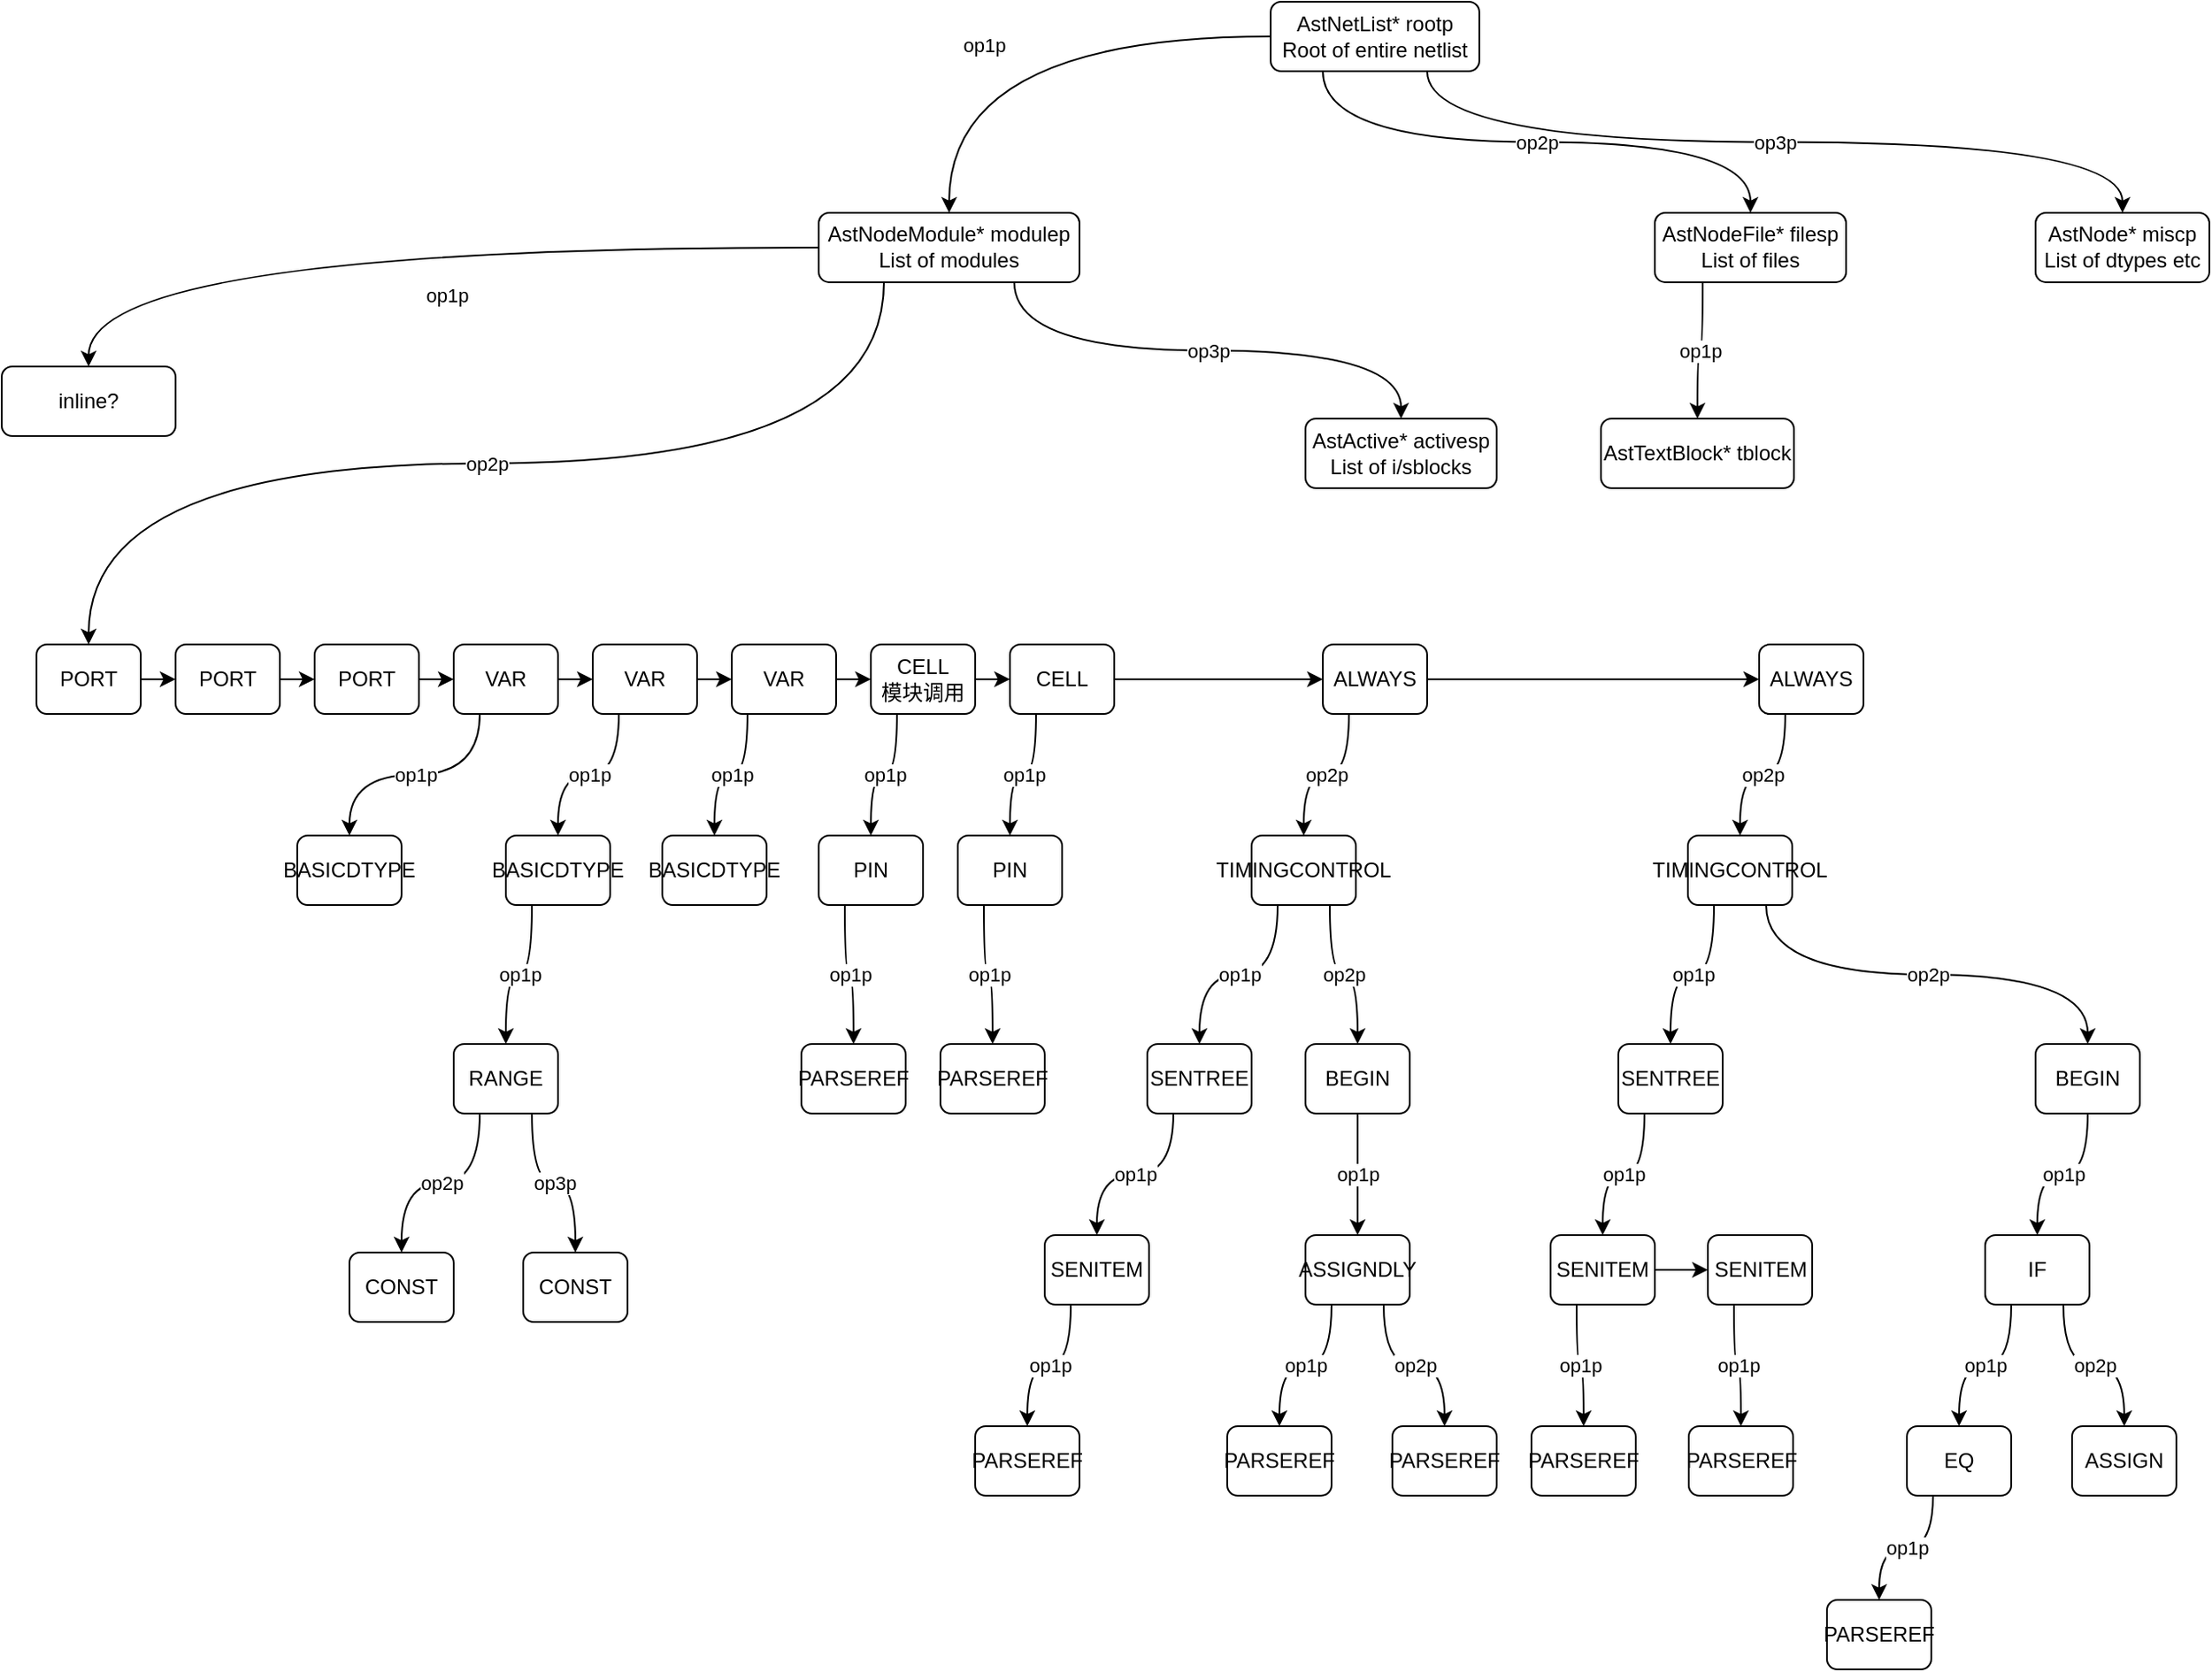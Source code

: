<mxfile version="14.7.6" type="github">
  <diagram id="UujlnHGYHNVCAIM1GUkF" name="第 1 页">
    <mxGraphModel dx="1185" dy="635" grid="1" gridSize="10" guides="1" tooltips="1" connect="1" arrows="1" fold="1" page="1" pageScale="1" pageWidth="1169" pageHeight="827" math="0" shadow="0">
      <root>
        <mxCell id="0" />
        <mxCell id="1" parent="0" />
        <mxCell id="r0mZw5IqI9Jmc-1Zj064-1" value="op1p" style="edgeStyle=orthogonalEdgeStyle;curved=1;rounded=0;orthogonalLoop=1;jettySize=auto;html=1;fontColor=#000000;" edge="1" parent="1" source="r0mZw5IqI9Jmc-1Zj064-2" target="r0mZw5IqI9Jmc-1Zj064-3">
          <mxGeometry x="0.324" y="20" relative="1" as="geometry">
            <mxPoint as="offset" />
          </mxGeometry>
        </mxCell>
        <mxCell id="r0mZw5IqI9Jmc-1Zj064-2" value="AstNetList* rootp&lt;br&gt;Root of entire netlist" style="rounded=1;whiteSpace=wrap;html=1;" vertex="1" parent="1">
          <mxGeometry x="1550" y="440" width="120" height="40" as="geometry" />
        </mxCell>
        <mxCell id="r0mZw5IqI9Jmc-1Zj064-3" value="AstNodeModule* modulep&lt;br&gt;List of modules" style="rounded=1;whiteSpace=wrap;html=1;" vertex="1" parent="1">
          <mxGeometry x="1290" y="561.46" width="150" height="40" as="geometry" />
        </mxCell>
        <mxCell id="r0mZw5IqI9Jmc-1Zj064-4" value="op2p" style="edgeStyle=orthogonalEdgeStyle;curved=1;rounded=0;orthogonalLoop=1;jettySize=auto;html=1;fontColor=#000000;exitX=0.25;exitY=1;exitDx=0;exitDy=0;" edge="1" parent="1" source="r0mZw5IqI9Jmc-1Zj064-2" target="r0mZw5IqI9Jmc-1Zj064-5">
          <mxGeometry relative="1" as="geometry">
            <mxPoint x="1509" y="470" as="sourcePoint" />
            <mxPoint x="1509" y="560" as="targetPoint" />
          </mxGeometry>
        </mxCell>
        <mxCell id="r0mZw5IqI9Jmc-1Zj064-5" value="AstNodeFile* filesp&lt;br&gt;List of files" style="rounded=1;whiteSpace=wrap;html=1;" vertex="1" parent="1">
          <mxGeometry x="1771" y="561.46" width="110" height="40" as="geometry" />
        </mxCell>
        <mxCell id="r0mZw5IqI9Jmc-1Zj064-6" value="AstNode* miscp&lt;br&gt;List of dtypes etc" style="rounded=1;whiteSpace=wrap;html=1;" vertex="1" parent="1">
          <mxGeometry x="1990" y="561.46" width="100" height="40" as="geometry" />
        </mxCell>
        <mxCell id="r0mZw5IqI9Jmc-1Zj064-7" value="op3p" style="edgeStyle=orthogonalEdgeStyle;curved=1;rounded=0;orthogonalLoop=1;jettySize=auto;html=1;fontColor=#000000;exitX=0.75;exitY=1;exitDx=0;exitDy=0;entryX=0.5;entryY=0;entryDx=0;entryDy=0;" edge="1" parent="1" source="r0mZw5IqI9Jmc-1Zj064-2" target="r0mZw5IqI9Jmc-1Zj064-6">
          <mxGeometry relative="1" as="geometry">
            <mxPoint x="1534" y="490" as="sourcePoint" />
            <mxPoint x="1519" y="570" as="targetPoint" />
          </mxGeometry>
        </mxCell>
        <mxCell id="r0mZw5IqI9Jmc-1Zj064-8" style="edgeStyle=orthogonalEdgeStyle;rounded=0;orthogonalLoop=1;jettySize=auto;html=1;exitX=1;exitY=0.5;exitDx=0;exitDy=0;entryX=0;entryY=0.5;entryDx=0;entryDy=0;" edge="1" parent="1" source="r0mZw5IqI9Jmc-1Zj064-9" target="r0mZw5IqI9Jmc-1Zj064-18">
          <mxGeometry relative="1" as="geometry" />
        </mxCell>
        <mxCell id="r0mZw5IqI9Jmc-1Zj064-9" value="PORT" style="rounded=1;whiteSpace=wrap;html=1;" vertex="1" parent="1">
          <mxGeometry x="840" y="810" width="60" height="40" as="geometry" />
        </mxCell>
        <mxCell id="r0mZw5IqI9Jmc-1Zj064-10" value="op2p" style="edgeStyle=orthogonalEdgeStyle;curved=1;rounded=0;orthogonalLoop=1;jettySize=auto;html=1;fontColor=#000000;exitX=0.25;exitY=1;exitDx=0;exitDy=0;entryX=0.5;entryY=0;entryDx=0;entryDy=0;" edge="1" parent="1" source="r0mZw5IqI9Jmc-1Zj064-3" target="r0mZw5IqI9Jmc-1Zj064-9">
          <mxGeometry relative="1" as="geometry">
            <mxPoint x="1480" y="470" as="sourcePoint" />
            <mxPoint x="1370.034" y="571.46" as="targetPoint" />
          </mxGeometry>
        </mxCell>
        <mxCell id="r0mZw5IqI9Jmc-1Zj064-11" value="AstActive* activesp&lt;br&gt;List of i/sblocks" style="rounded=1;whiteSpace=wrap;html=1;" vertex="1" parent="1">
          <mxGeometry x="1570" y="680" width="110" height="40" as="geometry" />
        </mxCell>
        <mxCell id="r0mZw5IqI9Jmc-1Zj064-12" value="op3p" style="edgeStyle=orthogonalEdgeStyle;curved=1;rounded=0;orthogonalLoop=1;jettySize=auto;html=1;fontColor=#000000;exitX=0.75;exitY=1;exitDx=0;exitDy=0;entryX=0.5;entryY=0;entryDx=0;entryDy=0;" edge="1" parent="1" source="r0mZw5IqI9Jmc-1Zj064-3" target="r0mZw5IqI9Jmc-1Zj064-11">
          <mxGeometry relative="1" as="geometry">
            <mxPoint x="1345" y="611.46" as="sourcePoint" />
            <mxPoint x="1310" y="690" as="targetPoint" />
          </mxGeometry>
        </mxCell>
        <mxCell id="r0mZw5IqI9Jmc-1Zj064-13" value="inline?" style="rounded=1;whiteSpace=wrap;html=1;" vertex="1" parent="1">
          <mxGeometry x="820" y="650" width="100" height="40" as="geometry" />
        </mxCell>
        <mxCell id="r0mZw5IqI9Jmc-1Zj064-14" value="op1p" style="edgeStyle=orthogonalEdgeStyle;curved=1;rounded=0;orthogonalLoop=1;jettySize=auto;html=1;fontColor=#000000;exitX=0;exitY=0.5;exitDx=0;exitDy=0;entryX=0.5;entryY=0;entryDx=0;entryDy=0;" edge="1" parent="1" source="r0mZw5IqI9Jmc-1Zj064-3" target="r0mZw5IqI9Jmc-1Zj064-13">
          <mxGeometry x="-0.124" y="28" relative="1" as="geometry">
            <mxPoint x="1337.5" y="611.46" as="sourcePoint" />
            <mxPoint x="1310" y="690" as="targetPoint" />
            <mxPoint as="offset" />
          </mxGeometry>
        </mxCell>
        <mxCell id="r0mZw5IqI9Jmc-1Zj064-15" value="AstTextBlock* tblock" style="rounded=1;whiteSpace=wrap;html=1;" vertex="1" parent="1">
          <mxGeometry x="1740" y="680" width="111" height="40" as="geometry" />
        </mxCell>
        <mxCell id="r0mZw5IqI9Jmc-1Zj064-16" value="op1p" style="edgeStyle=orthogonalEdgeStyle;curved=1;rounded=0;orthogonalLoop=1;jettySize=auto;html=1;fontColor=#000000;exitX=0.25;exitY=1;exitDx=0;exitDy=0;entryX=0.5;entryY=0;entryDx=0;entryDy=0;" edge="1" parent="1" source="r0mZw5IqI9Jmc-1Zj064-5" target="r0mZw5IqI9Jmc-1Zj064-15">
          <mxGeometry relative="1" as="geometry">
            <mxPoint x="1541" y="591.46" as="sourcePoint" />
            <mxPoint x="1431" y="690" as="targetPoint" />
          </mxGeometry>
        </mxCell>
        <mxCell id="r0mZw5IqI9Jmc-1Zj064-17" style="edgeStyle=orthogonalEdgeStyle;rounded=0;orthogonalLoop=1;jettySize=auto;html=1;exitX=1;exitY=0.5;exitDx=0;exitDy=0;entryX=0;entryY=0.5;entryDx=0;entryDy=0;" edge="1" parent="1" source="r0mZw5IqI9Jmc-1Zj064-18" target="r0mZw5IqI9Jmc-1Zj064-20">
          <mxGeometry relative="1" as="geometry" />
        </mxCell>
        <mxCell id="r0mZw5IqI9Jmc-1Zj064-18" value="PORT" style="rounded=1;whiteSpace=wrap;html=1;" vertex="1" parent="1">
          <mxGeometry x="920" y="810" width="60" height="40" as="geometry" />
        </mxCell>
        <mxCell id="r0mZw5IqI9Jmc-1Zj064-19" style="edgeStyle=orthogonalEdgeStyle;rounded=0;orthogonalLoop=1;jettySize=auto;html=1;exitX=1;exitY=0.5;exitDx=0;exitDy=0;entryX=0;entryY=0.5;entryDx=0;entryDy=0;curved=1;" edge="1" parent="1" source="r0mZw5IqI9Jmc-1Zj064-20" target="r0mZw5IqI9Jmc-1Zj064-23">
          <mxGeometry relative="1" as="geometry" />
        </mxCell>
        <mxCell id="r0mZw5IqI9Jmc-1Zj064-20" value="PORT" style="rounded=1;whiteSpace=wrap;html=1;" vertex="1" parent="1">
          <mxGeometry x="1000" y="810" width="60" height="40" as="geometry" />
        </mxCell>
        <mxCell id="r0mZw5IqI9Jmc-1Zj064-21" style="edgeStyle=orthogonalEdgeStyle;rounded=0;orthogonalLoop=1;jettySize=auto;html=1;exitX=1;exitY=0.5;exitDx=0;exitDy=0;entryX=0;entryY=0.5;entryDx=0;entryDy=0;" edge="1" parent="1" source="r0mZw5IqI9Jmc-1Zj064-23" target="r0mZw5IqI9Jmc-1Zj064-25">
          <mxGeometry relative="1" as="geometry" />
        </mxCell>
        <mxCell id="r0mZw5IqI9Jmc-1Zj064-22" value="op1p" style="edgeStyle=orthogonalEdgeStyle;rounded=0;orthogonalLoop=1;jettySize=auto;html=1;exitX=0.25;exitY=1;exitDx=0;exitDy=0;curved=1;" edge="1" parent="1" source="r0mZw5IqI9Jmc-1Zj064-23" target="r0mZw5IqI9Jmc-1Zj064-28">
          <mxGeometry relative="1" as="geometry" />
        </mxCell>
        <mxCell id="r0mZw5IqI9Jmc-1Zj064-23" value="VAR" style="rounded=1;whiteSpace=wrap;html=1;" vertex="1" parent="1">
          <mxGeometry x="1080" y="810" width="60" height="40" as="geometry" />
        </mxCell>
        <mxCell id="r0mZw5IqI9Jmc-1Zj064-24" style="edgeStyle=orthogonalEdgeStyle;rounded=0;orthogonalLoop=1;jettySize=auto;html=1;exitX=1;exitY=0.5;exitDx=0;exitDy=0;entryX=0;entryY=0.5;entryDx=0;entryDy=0;" edge="1" parent="1" source="r0mZw5IqI9Jmc-1Zj064-25" target="r0mZw5IqI9Jmc-1Zj064-27">
          <mxGeometry relative="1" as="geometry" />
        </mxCell>
        <mxCell id="r0mZw5IqI9Jmc-1Zj064-25" value="VAR" style="rounded=1;whiteSpace=wrap;html=1;" vertex="1" parent="1">
          <mxGeometry x="1160" y="810" width="60" height="40" as="geometry" />
        </mxCell>
        <mxCell id="r0mZw5IqI9Jmc-1Zj064-26" style="edgeStyle=orthogonalEdgeStyle;curved=1;rounded=0;orthogonalLoop=1;jettySize=auto;html=1;exitX=1;exitY=0.5;exitDx=0;exitDy=0;entryX=0;entryY=0.5;entryDx=0;entryDy=0;fontSize=12;" edge="1" parent="1" source="r0mZw5IqI9Jmc-1Zj064-27" target="r0mZw5IqI9Jmc-1Zj064-40">
          <mxGeometry relative="1" as="geometry" />
        </mxCell>
        <mxCell id="r0mZw5IqI9Jmc-1Zj064-27" value="VAR" style="rounded=1;whiteSpace=wrap;html=1;" vertex="1" parent="1">
          <mxGeometry x="1240" y="810" width="60" height="40" as="geometry" />
        </mxCell>
        <mxCell id="r0mZw5IqI9Jmc-1Zj064-28" value="&lt;font style=&quot;font-size: 12px;&quot;&gt;BASICDTYPE&lt;/font&gt;" style="rounded=1;whiteSpace=wrap;html=1;fontSize=12;" vertex="1" parent="1">
          <mxGeometry x="990" y="920" width="60" height="40" as="geometry" />
        </mxCell>
        <mxCell id="r0mZw5IqI9Jmc-1Zj064-29" value="BASICDTYPE" style="rounded=1;whiteSpace=wrap;html=1;" vertex="1" parent="1">
          <mxGeometry x="1110" y="920" width="60" height="40" as="geometry" />
        </mxCell>
        <mxCell id="r0mZw5IqI9Jmc-1Zj064-30" value="BASICDTYPE" style="rounded=1;whiteSpace=wrap;html=1;" vertex="1" parent="1">
          <mxGeometry x="1200" y="920" width="60" height="40" as="geometry" />
        </mxCell>
        <mxCell id="r0mZw5IqI9Jmc-1Zj064-31" value="op1p" style="edgeStyle=orthogonalEdgeStyle;rounded=0;orthogonalLoop=1;jettySize=auto;html=1;exitX=0.25;exitY=1;exitDx=0;exitDy=0;curved=1;entryX=0.5;entryY=0;entryDx=0;entryDy=0;" edge="1" parent="1" source="r0mZw5IqI9Jmc-1Zj064-25" target="r0mZw5IqI9Jmc-1Zj064-29">
          <mxGeometry relative="1" as="geometry">
            <mxPoint x="1105" y="860" as="sourcePoint" />
            <mxPoint x="1030" y="930" as="targetPoint" />
          </mxGeometry>
        </mxCell>
        <mxCell id="r0mZw5IqI9Jmc-1Zj064-32" value="op1p" style="edgeStyle=orthogonalEdgeStyle;rounded=0;orthogonalLoop=1;jettySize=auto;html=1;exitX=0.15;exitY=1;exitDx=0;exitDy=0;curved=1;entryX=0.5;entryY=0;entryDx=0;entryDy=0;exitPerimeter=0;" edge="1" parent="1" source="r0mZw5IqI9Jmc-1Zj064-27" target="r0mZw5IqI9Jmc-1Zj064-30">
          <mxGeometry relative="1" as="geometry">
            <mxPoint x="1185" y="860" as="sourcePoint" />
            <mxPoint x="1135" y="930" as="targetPoint" />
          </mxGeometry>
        </mxCell>
        <mxCell id="r0mZw5IqI9Jmc-1Zj064-33" value="&lt;font style=&quot;font-size: 12px&quot;&gt;RANGE&lt;/font&gt;" style="rounded=1;whiteSpace=wrap;html=1;fontSize=12;" vertex="1" parent="1">
          <mxGeometry x="1080" y="1040" width="60" height="40" as="geometry" />
        </mxCell>
        <mxCell id="r0mZw5IqI9Jmc-1Zj064-34" value="op1p" style="edgeStyle=orthogonalEdgeStyle;rounded=0;orthogonalLoop=1;jettySize=auto;html=1;exitX=0.25;exitY=1;exitDx=0;exitDy=0;curved=1;entryX=0.5;entryY=0;entryDx=0;entryDy=0;" edge="1" parent="1" source="r0mZw5IqI9Jmc-1Zj064-29" target="r0mZw5IqI9Jmc-1Zj064-33">
          <mxGeometry relative="1" as="geometry">
            <mxPoint x="1185" y="860" as="sourcePoint" />
            <mxPoint x="1135" y="930" as="targetPoint" />
          </mxGeometry>
        </mxCell>
        <mxCell id="r0mZw5IqI9Jmc-1Zj064-35" value="&lt;font style=&quot;font-size: 12px&quot;&gt;CONST&lt;/font&gt;" style="rounded=1;whiteSpace=wrap;html=1;fontSize=12;" vertex="1" parent="1">
          <mxGeometry x="1020" y="1160" width="60" height="40" as="geometry" />
        </mxCell>
        <mxCell id="r0mZw5IqI9Jmc-1Zj064-36" value="op2p" style="edgeStyle=orthogonalEdgeStyle;rounded=0;orthogonalLoop=1;jettySize=auto;html=1;curved=1;exitX=0.25;exitY=1;exitDx=0;exitDy=0;entryX=0.5;entryY=0;entryDx=0;entryDy=0;" edge="1" parent="1" source="r0mZw5IqI9Jmc-1Zj064-33" target="r0mZw5IqI9Jmc-1Zj064-35">
          <mxGeometry relative="1" as="geometry">
            <mxPoint x="1020" y="1140" as="sourcePoint" />
            <mxPoint x="1190" y="1220" as="targetPoint" />
          </mxGeometry>
        </mxCell>
        <mxCell id="r0mZw5IqI9Jmc-1Zj064-37" value="&lt;font style=&quot;font-size: 12px&quot;&gt;CONST&lt;/font&gt;" style="rounded=1;whiteSpace=wrap;html=1;fontSize=12;" vertex="1" parent="1">
          <mxGeometry x="1120" y="1160" width="60" height="40" as="geometry" />
        </mxCell>
        <mxCell id="r0mZw5IqI9Jmc-1Zj064-38" value="op3p" style="edgeStyle=orthogonalEdgeStyle;rounded=0;orthogonalLoop=1;jettySize=auto;html=1;curved=1;exitX=0.75;exitY=1;exitDx=0;exitDy=0;entryX=0.5;entryY=0;entryDx=0;entryDy=0;" edge="1" parent="1" source="r0mZw5IqI9Jmc-1Zj064-33" target="r0mZw5IqI9Jmc-1Zj064-37">
          <mxGeometry relative="1" as="geometry">
            <mxPoint x="1105" y="1090" as="sourcePoint" />
            <mxPoint x="1045" y="1170" as="targetPoint" />
          </mxGeometry>
        </mxCell>
        <mxCell id="r0mZw5IqI9Jmc-1Zj064-39" style="edgeStyle=orthogonalEdgeStyle;curved=1;rounded=0;orthogonalLoop=1;jettySize=auto;html=1;exitX=1;exitY=0.5;exitDx=0;exitDy=0;entryX=0;entryY=0.5;entryDx=0;entryDy=0;fontSize=12;" edge="1" parent="1" source="r0mZw5IqI9Jmc-1Zj064-40" target="r0mZw5IqI9Jmc-1Zj064-46">
          <mxGeometry relative="1" as="geometry" />
        </mxCell>
        <mxCell id="r0mZw5IqI9Jmc-1Zj064-40" value="CELL&lt;br&gt;模块调用" style="rounded=1;whiteSpace=wrap;html=1;" vertex="1" parent="1">
          <mxGeometry x="1320" y="810" width="60" height="40" as="geometry" />
        </mxCell>
        <mxCell id="r0mZw5IqI9Jmc-1Zj064-41" value="PIN" style="rounded=1;whiteSpace=wrap;html=1;" vertex="1" parent="1">
          <mxGeometry x="1290" y="920" width="60" height="40" as="geometry" />
        </mxCell>
        <mxCell id="r0mZw5IqI9Jmc-1Zj064-42" value="op1p" style="edgeStyle=orthogonalEdgeStyle;rounded=0;orthogonalLoop=1;jettySize=auto;html=1;exitX=0.25;exitY=1;exitDx=0;exitDy=0;curved=1;entryX=0.5;entryY=0;entryDx=0;entryDy=0;" edge="1" parent="1" source="r0mZw5IqI9Jmc-1Zj064-40" target="r0mZw5IqI9Jmc-1Zj064-41">
          <mxGeometry relative="1" as="geometry">
            <mxPoint x="1259" y="860" as="sourcePoint" />
            <mxPoint x="1240" y="930" as="targetPoint" />
          </mxGeometry>
        </mxCell>
        <mxCell id="r0mZw5IqI9Jmc-1Zj064-43" value="PARSEREF" style="rounded=1;whiteSpace=wrap;html=1;" vertex="1" parent="1">
          <mxGeometry x="1280" y="1040" width="60" height="40" as="geometry" />
        </mxCell>
        <mxCell id="r0mZw5IqI9Jmc-1Zj064-44" value="op1p" style="edgeStyle=orthogonalEdgeStyle;rounded=0;orthogonalLoop=1;jettySize=auto;html=1;exitX=0.25;exitY=1;exitDx=0;exitDy=0;curved=1;entryX=0.5;entryY=0;entryDx=0;entryDy=0;" edge="1" parent="1" source="r0mZw5IqI9Jmc-1Zj064-41" target="r0mZw5IqI9Jmc-1Zj064-43">
          <mxGeometry relative="1" as="geometry">
            <mxPoint x="1135" y="970" as="sourcePoint" />
            <mxPoint x="1120" y="1050" as="targetPoint" />
          </mxGeometry>
        </mxCell>
        <mxCell id="r0mZw5IqI9Jmc-1Zj064-45" style="edgeStyle=orthogonalEdgeStyle;curved=1;rounded=0;orthogonalLoop=1;jettySize=auto;html=1;exitX=1;exitY=0.5;exitDx=0;exitDy=0;entryX=0;entryY=0.5;entryDx=0;entryDy=0;fontSize=12;" edge="1" parent="1" source="r0mZw5IqI9Jmc-1Zj064-46" target="r0mZw5IqI9Jmc-1Zj064-51">
          <mxGeometry relative="1" as="geometry" />
        </mxCell>
        <mxCell id="r0mZw5IqI9Jmc-1Zj064-46" value="CELL" style="rounded=1;whiteSpace=wrap;html=1;" vertex="1" parent="1">
          <mxGeometry x="1400" y="810" width="60" height="40" as="geometry" />
        </mxCell>
        <mxCell id="r0mZw5IqI9Jmc-1Zj064-47" value="PIN" style="rounded=1;whiteSpace=wrap;html=1;" vertex="1" parent="1">
          <mxGeometry x="1370" y="920" width="60" height="40" as="geometry" />
        </mxCell>
        <mxCell id="r0mZw5IqI9Jmc-1Zj064-48" value="PARSEREF" style="rounded=1;whiteSpace=wrap;html=1;" vertex="1" parent="1">
          <mxGeometry x="1360" y="1040" width="60" height="40" as="geometry" />
        </mxCell>
        <mxCell id="r0mZw5IqI9Jmc-1Zj064-49" value="op1p" style="edgeStyle=orthogonalEdgeStyle;rounded=0;orthogonalLoop=1;jettySize=auto;html=1;exitX=0.25;exitY=1;exitDx=0;exitDy=0;curved=1;entryX=0.5;entryY=0;entryDx=0;entryDy=0;" edge="1" parent="1" source="r0mZw5IqI9Jmc-1Zj064-46" target="r0mZw5IqI9Jmc-1Zj064-47">
          <mxGeometry relative="1" as="geometry">
            <mxPoint x="1345" y="860" as="sourcePoint" />
            <mxPoint x="1330" y="930" as="targetPoint" />
          </mxGeometry>
        </mxCell>
        <mxCell id="r0mZw5IqI9Jmc-1Zj064-50" value="op1p" style="edgeStyle=orthogonalEdgeStyle;rounded=0;orthogonalLoop=1;jettySize=auto;html=1;exitX=0.25;exitY=1;exitDx=0;exitDy=0;curved=1;" edge="1" parent="1" source="r0mZw5IqI9Jmc-1Zj064-47" target="r0mZw5IqI9Jmc-1Zj064-48">
          <mxGeometry relative="1" as="geometry">
            <mxPoint x="1355" y="870" as="sourcePoint" />
            <mxPoint x="1340" y="940" as="targetPoint" />
          </mxGeometry>
        </mxCell>
        <mxCell id="r0mZw5IqI9Jmc-1Zj064-85" style="edgeStyle=orthogonalEdgeStyle;rounded=0;orthogonalLoop=1;jettySize=auto;html=1;entryX=0;entryY=0.5;entryDx=0;entryDy=0;" edge="1" parent="1" source="r0mZw5IqI9Jmc-1Zj064-51" target="r0mZw5IqI9Jmc-1Zj064-68">
          <mxGeometry relative="1" as="geometry" />
        </mxCell>
        <mxCell id="r0mZw5IqI9Jmc-1Zj064-51" value="ALWAYS" style="rounded=1;whiteSpace=wrap;html=1;" vertex="1" parent="1">
          <mxGeometry x="1580" y="810" width="60" height="40" as="geometry" />
        </mxCell>
        <mxCell id="r0mZw5IqI9Jmc-1Zj064-52" value="TIMINGCONTROL" style="rounded=1;whiteSpace=wrap;html=1;" vertex="1" parent="1">
          <mxGeometry x="1539" y="920" width="60" height="40" as="geometry" />
        </mxCell>
        <mxCell id="r0mZw5IqI9Jmc-1Zj064-53" value="op2p" style="edgeStyle=orthogonalEdgeStyle;rounded=0;orthogonalLoop=1;jettySize=auto;html=1;exitX=0.25;exitY=1;exitDx=0;exitDy=0;curved=1;entryX=0.5;entryY=0;entryDx=0;entryDy=0;" edge="1" parent="1" source="r0mZw5IqI9Jmc-1Zj064-51" target="r0mZw5IqI9Jmc-1Zj064-52">
          <mxGeometry relative="1" as="geometry">
            <mxPoint x="1425" y="860" as="sourcePoint" />
            <mxPoint x="1410" y="930" as="targetPoint" />
          </mxGeometry>
        </mxCell>
        <mxCell id="r0mZw5IqI9Jmc-1Zj064-54" value="SENTREE" style="rounded=1;whiteSpace=wrap;html=1;" vertex="1" parent="1">
          <mxGeometry x="1479" y="1040" width="60" height="40" as="geometry" />
        </mxCell>
        <mxCell id="r0mZw5IqI9Jmc-1Zj064-55" value="op1p" style="edgeStyle=orthogonalEdgeStyle;rounded=0;orthogonalLoop=1;jettySize=auto;html=1;exitX=0.25;exitY=1;exitDx=0;exitDy=0;curved=1;" edge="1" parent="1" source="r0mZw5IqI9Jmc-1Zj064-52" target="r0mZw5IqI9Jmc-1Zj064-54">
          <mxGeometry relative="1" as="geometry">
            <mxPoint x="1605" y="860" as="sourcePoint" />
            <mxPoint x="1579" y="930" as="targetPoint" />
          </mxGeometry>
        </mxCell>
        <mxCell id="r0mZw5IqI9Jmc-1Zj064-56" value="BEGIN" style="rounded=1;whiteSpace=wrap;html=1;" vertex="1" parent="1">
          <mxGeometry x="1570" y="1040" width="60" height="40" as="geometry" />
        </mxCell>
        <mxCell id="r0mZw5IqI9Jmc-1Zj064-57" value="op2p" style="edgeStyle=orthogonalEdgeStyle;rounded=0;orthogonalLoop=1;jettySize=auto;html=1;exitX=0.75;exitY=1;exitDx=0;exitDy=0;curved=1;entryX=0.5;entryY=0;entryDx=0;entryDy=0;" edge="1" parent="1" source="r0mZw5IqI9Jmc-1Zj064-52" target="r0mZw5IqI9Jmc-1Zj064-56">
          <mxGeometry relative="1" as="geometry">
            <mxPoint x="1564" y="970" as="sourcePoint" />
            <mxPoint x="1519" y="1050" as="targetPoint" />
          </mxGeometry>
        </mxCell>
        <mxCell id="r0mZw5IqI9Jmc-1Zj064-58" value="SENITEM" style="rounded=1;whiteSpace=wrap;html=1;" vertex="1" parent="1">
          <mxGeometry x="1420" y="1150" width="60" height="40" as="geometry" />
        </mxCell>
        <mxCell id="r0mZw5IqI9Jmc-1Zj064-59" value="PARSEREF" style="rounded=1;whiteSpace=wrap;html=1;" vertex="1" parent="1">
          <mxGeometry x="1380" y="1260" width="60" height="40" as="geometry" />
        </mxCell>
        <mxCell id="r0mZw5IqI9Jmc-1Zj064-60" value="op1p" style="edgeStyle=orthogonalEdgeStyle;rounded=0;orthogonalLoop=1;jettySize=auto;html=1;exitX=0.25;exitY=1;exitDx=0;exitDy=0;curved=1;entryX=0.5;entryY=0;entryDx=0;entryDy=0;" edge="1" parent="1" source="r0mZw5IqI9Jmc-1Zj064-54" target="r0mZw5IqI9Jmc-1Zj064-58">
          <mxGeometry relative="1" as="geometry">
            <mxPoint x="1564" y="970" as="sourcePoint" />
            <mxPoint x="1519" y="1050" as="targetPoint" />
          </mxGeometry>
        </mxCell>
        <mxCell id="r0mZw5IqI9Jmc-1Zj064-61" value="op1p" style="edgeStyle=orthogonalEdgeStyle;rounded=0;orthogonalLoop=1;jettySize=auto;html=1;exitX=0.25;exitY=1;exitDx=0;exitDy=0;curved=1;entryX=0.5;entryY=0;entryDx=0;entryDy=0;" edge="1" parent="1" source="r0mZw5IqI9Jmc-1Zj064-58" target="r0mZw5IqI9Jmc-1Zj064-59">
          <mxGeometry relative="1" as="geometry">
            <mxPoint x="1504" y="1090" as="sourcePoint" />
            <mxPoint x="1460" y="1160" as="targetPoint" />
          </mxGeometry>
        </mxCell>
        <mxCell id="r0mZw5IqI9Jmc-1Zj064-62" value="ASSIGNDLY" style="rounded=1;whiteSpace=wrap;html=1;" vertex="1" parent="1">
          <mxGeometry x="1570" y="1150" width="60" height="40" as="geometry" />
        </mxCell>
        <mxCell id="r0mZw5IqI9Jmc-1Zj064-63" value="op1p" style="edgeStyle=orthogonalEdgeStyle;rounded=0;orthogonalLoop=1;jettySize=auto;html=1;exitX=0.5;exitY=1;exitDx=0;exitDy=0;curved=1;" edge="1" parent="1" source="r0mZw5IqI9Jmc-1Zj064-56" target="r0mZw5IqI9Jmc-1Zj064-62">
          <mxGeometry relative="1" as="geometry">
            <mxPoint x="1504" y="1090" as="sourcePoint" />
            <mxPoint x="1460" y="1160" as="targetPoint" />
          </mxGeometry>
        </mxCell>
        <mxCell id="r0mZw5IqI9Jmc-1Zj064-64" value="PARSEREF" style="rounded=1;whiteSpace=wrap;html=1;" vertex="1" parent="1">
          <mxGeometry x="1525" y="1260" width="60" height="40" as="geometry" />
        </mxCell>
        <mxCell id="r0mZw5IqI9Jmc-1Zj064-65" value="PARSEREF" style="rounded=1;whiteSpace=wrap;html=1;" vertex="1" parent="1">
          <mxGeometry x="1620" y="1260" width="60" height="40" as="geometry" />
        </mxCell>
        <mxCell id="r0mZw5IqI9Jmc-1Zj064-66" value="op1p" style="edgeStyle=orthogonalEdgeStyle;rounded=0;orthogonalLoop=1;jettySize=auto;html=1;exitX=0.25;exitY=1;exitDx=0;exitDy=0;curved=1;entryX=0.5;entryY=0;entryDx=0;entryDy=0;" edge="1" parent="1" source="r0mZw5IqI9Jmc-1Zj064-62" target="r0mZw5IqI9Jmc-1Zj064-64">
          <mxGeometry relative="1" as="geometry">
            <mxPoint x="1639" y="1090" as="sourcePoint" />
            <mxPoint x="1610" y="1160" as="targetPoint" />
          </mxGeometry>
        </mxCell>
        <mxCell id="r0mZw5IqI9Jmc-1Zj064-67" value="op2p" style="edgeStyle=orthogonalEdgeStyle;rounded=0;orthogonalLoop=1;jettySize=auto;html=1;exitX=0.75;exitY=1;exitDx=0;exitDy=0;curved=1;entryX=0.5;entryY=0;entryDx=0;entryDy=0;" edge="1" parent="1" source="r0mZw5IqI9Jmc-1Zj064-62" target="r0mZw5IqI9Jmc-1Zj064-65">
          <mxGeometry relative="1" as="geometry">
            <mxPoint x="1595" y="1200" as="sourcePoint" />
            <mxPoint x="1565" y="1270" as="targetPoint" />
          </mxGeometry>
        </mxCell>
        <mxCell id="r0mZw5IqI9Jmc-1Zj064-68" value="ALWAYS" style="rounded=1;whiteSpace=wrap;html=1;" vertex="1" parent="1">
          <mxGeometry x="1831" y="810" width="60" height="40" as="geometry" />
        </mxCell>
        <mxCell id="r0mZw5IqI9Jmc-1Zj064-69" value="TIMINGCONTROL" style="rounded=1;whiteSpace=wrap;html=1;" vertex="1" parent="1">
          <mxGeometry x="1790" y="920" width="60" height="40" as="geometry" />
        </mxCell>
        <mxCell id="r0mZw5IqI9Jmc-1Zj064-70" value="op2p" style="edgeStyle=orthogonalEdgeStyle;rounded=0;orthogonalLoop=1;jettySize=auto;html=1;exitX=0.25;exitY=1;exitDx=0;exitDy=0;curved=1;entryX=0.5;entryY=0;entryDx=0;entryDy=0;" edge="1" parent="1" source="r0mZw5IqI9Jmc-1Zj064-68" target="r0mZw5IqI9Jmc-1Zj064-69">
          <mxGeometry relative="1" as="geometry">
            <mxPoint x="1676" y="860" as="sourcePoint" />
            <mxPoint x="1661" y="930" as="targetPoint" />
          </mxGeometry>
        </mxCell>
        <mxCell id="r0mZw5IqI9Jmc-1Zj064-71" value="SENTREE" style="rounded=1;whiteSpace=wrap;html=1;" vertex="1" parent="1">
          <mxGeometry x="1750" y="1040" width="60" height="40" as="geometry" />
        </mxCell>
        <mxCell id="r0mZw5IqI9Jmc-1Zj064-72" value="op1p" style="edgeStyle=orthogonalEdgeStyle;rounded=0;orthogonalLoop=1;jettySize=auto;html=1;exitX=0.25;exitY=1;exitDx=0;exitDy=0;curved=1;" edge="1" parent="1" source="r0mZw5IqI9Jmc-1Zj064-69" target="r0mZw5IqI9Jmc-1Zj064-71">
          <mxGeometry relative="1" as="geometry">
            <mxPoint x="1996" y="860" as="sourcePoint" />
            <mxPoint x="1970" y="930" as="targetPoint" />
          </mxGeometry>
        </mxCell>
        <mxCell id="r0mZw5IqI9Jmc-1Zj064-73" value="BEGIN" style="rounded=1;whiteSpace=wrap;html=1;" vertex="1" parent="1">
          <mxGeometry x="1990" y="1040" width="60" height="40" as="geometry" />
        </mxCell>
        <mxCell id="r0mZw5IqI9Jmc-1Zj064-74" value="op2p" style="edgeStyle=orthogonalEdgeStyle;rounded=0;orthogonalLoop=1;jettySize=auto;html=1;exitX=0.75;exitY=1;exitDx=0;exitDy=0;curved=1;entryX=0.5;entryY=0;entryDx=0;entryDy=0;" edge="1" parent="1" source="r0mZw5IqI9Jmc-1Zj064-69" target="r0mZw5IqI9Jmc-1Zj064-73">
          <mxGeometry relative="1" as="geometry">
            <mxPoint x="1955" y="970" as="sourcePoint" />
            <mxPoint x="1910" y="1050" as="targetPoint" />
          </mxGeometry>
        </mxCell>
        <mxCell id="r0mZw5IqI9Jmc-1Zj064-89" style="edgeStyle=orthogonalEdgeStyle;rounded=0;orthogonalLoop=1;jettySize=auto;html=1;exitX=1;exitY=0.5;exitDx=0;exitDy=0;entryX=0;entryY=0.5;entryDx=0;entryDy=0;" edge="1" parent="1" source="r0mZw5IqI9Jmc-1Zj064-75" target="r0mZw5IqI9Jmc-1Zj064-86">
          <mxGeometry relative="1" as="geometry" />
        </mxCell>
        <mxCell id="r0mZw5IqI9Jmc-1Zj064-75" value="SENITEM" style="rounded=1;whiteSpace=wrap;html=1;" vertex="1" parent="1">
          <mxGeometry x="1711" y="1150" width="60" height="40" as="geometry" />
        </mxCell>
        <mxCell id="r0mZw5IqI9Jmc-1Zj064-76" value="PARSEREF" style="rounded=1;whiteSpace=wrap;html=1;" vertex="1" parent="1">
          <mxGeometry x="1700" y="1260" width="60" height="40" as="geometry" />
        </mxCell>
        <mxCell id="r0mZw5IqI9Jmc-1Zj064-77" value="op1p" style="edgeStyle=orthogonalEdgeStyle;rounded=0;orthogonalLoop=1;jettySize=auto;html=1;exitX=0.25;exitY=1;exitDx=0;exitDy=0;curved=1;entryX=0.5;entryY=0;entryDx=0;entryDy=0;" edge="1" parent="1" source="r0mZw5IqI9Jmc-1Zj064-71" target="r0mZw5IqI9Jmc-1Zj064-75">
          <mxGeometry relative="1" as="geometry">
            <mxPoint x="1884" y="970" as="sourcePoint" />
            <mxPoint x="1839" y="1050" as="targetPoint" />
          </mxGeometry>
        </mxCell>
        <mxCell id="r0mZw5IqI9Jmc-1Zj064-78" value="op1p" style="edgeStyle=orthogonalEdgeStyle;rounded=0;orthogonalLoop=1;jettySize=auto;html=1;exitX=0.25;exitY=1;exitDx=0;exitDy=0;curved=1;entryX=0.5;entryY=0;entryDx=0;entryDy=0;" edge="1" parent="1" source="r0mZw5IqI9Jmc-1Zj064-75" target="r0mZw5IqI9Jmc-1Zj064-76">
          <mxGeometry relative="1" as="geometry">
            <mxPoint x="1824" y="1090" as="sourcePoint" />
            <mxPoint x="1780" y="1160" as="targetPoint" />
          </mxGeometry>
        </mxCell>
        <mxCell id="r0mZw5IqI9Jmc-1Zj064-79" value="IF" style="rounded=1;whiteSpace=wrap;html=1;" vertex="1" parent="1">
          <mxGeometry x="1961" y="1150" width="60" height="40" as="geometry" />
        </mxCell>
        <mxCell id="r0mZw5IqI9Jmc-1Zj064-80" value="op1p" style="edgeStyle=orthogonalEdgeStyle;rounded=0;orthogonalLoop=1;jettySize=auto;html=1;exitX=0.5;exitY=1;exitDx=0;exitDy=0;curved=1;" edge="1" parent="1" source="r0mZw5IqI9Jmc-1Zj064-73" target="r0mZw5IqI9Jmc-1Zj064-79">
          <mxGeometry relative="1" as="geometry">
            <mxPoint x="1895" y="1090" as="sourcePoint" />
            <mxPoint x="1851" y="1160" as="targetPoint" />
          </mxGeometry>
        </mxCell>
        <mxCell id="r0mZw5IqI9Jmc-1Zj064-81" value="EQ" style="rounded=1;whiteSpace=wrap;html=1;" vertex="1" parent="1">
          <mxGeometry x="1916" y="1260" width="60" height="40" as="geometry" />
        </mxCell>
        <mxCell id="r0mZw5IqI9Jmc-1Zj064-82" value="ASSIGN" style="rounded=1;whiteSpace=wrap;html=1;" vertex="1" parent="1">
          <mxGeometry x="2011" y="1260" width="60" height="40" as="geometry" />
        </mxCell>
        <mxCell id="r0mZw5IqI9Jmc-1Zj064-83" value="op1p" style="edgeStyle=orthogonalEdgeStyle;rounded=0;orthogonalLoop=1;jettySize=auto;html=1;exitX=0.25;exitY=1;exitDx=0;exitDy=0;curved=1;entryX=0.5;entryY=0;entryDx=0;entryDy=0;" edge="1" parent="1" source="r0mZw5IqI9Jmc-1Zj064-79" target="r0mZw5IqI9Jmc-1Zj064-81">
          <mxGeometry relative="1" as="geometry">
            <mxPoint x="2030" y="1090" as="sourcePoint" />
            <mxPoint x="2001" y="1160" as="targetPoint" />
          </mxGeometry>
        </mxCell>
        <mxCell id="r0mZw5IqI9Jmc-1Zj064-84" value="op2p" style="edgeStyle=orthogonalEdgeStyle;rounded=0;orthogonalLoop=1;jettySize=auto;html=1;exitX=0.75;exitY=1;exitDx=0;exitDy=0;curved=1;entryX=0.5;entryY=0;entryDx=0;entryDy=0;" edge="1" parent="1" source="r0mZw5IqI9Jmc-1Zj064-79" target="r0mZw5IqI9Jmc-1Zj064-82">
          <mxGeometry relative="1" as="geometry">
            <mxPoint x="1986" y="1200" as="sourcePoint" />
            <mxPoint x="1956" y="1270" as="targetPoint" />
          </mxGeometry>
        </mxCell>
        <mxCell id="r0mZw5IqI9Jmc-1Zj064-86" value="SENITEM" style="rounded=1;whiteSpace=wrap;html=1;" vertex="1" parent="1">
          <mxGeometry x="1801.5" y="1150" width="60" height="40" as="geometry" />
        </mxCell>
        <mxCell id="r0mZw5IqI9Jmc-1Zj064-87" value="PARSEREF" style="rounded=1;whiteSpace=wrap;html=1;" vertex="1" parent="1">
          <mxGeometry x="1790.5" y="1260" width="60" height="40" as="geometry" />
        </mxCell>
        <mxCell id="r0mZw5IqI9Jmc-1Zj064-88" value="op1p" style="edgeStyle=orthogonalEdgeStyle;rounded=0;orthogonalLoop=1;jettySize=auto;html=1;exitX=0.25;exitY=1;exitDx=0;exitDy=0;curved=1;entryX=0.5;entryY=0;entryDx=0;entryDy=0;" edge="1" parent="1" source="r0mZw5IqI9Jmc-1Zj064-86" target="r0mZw5IqI9Jmc-1Zj064-87">
          <mxGeometry relative="1" as="geometry">
            <mxPoint x="1914.5" y="1090" as="sourcePoint" />
            <mxPoint x="1870.5" y="1160" as="targetPoint" />
          </mxGeometry>
        </mxCell>
        <mxCell id="r0mZw5IqI9Jmc-1Zj064-90" value="PARSEREF" style="rounded=1;whiteSpace=wrap;html=1;" vertex="1" parent="1">
          <mxGeometry x="1870" y="1360" width="60" height="40" as="geometry" />
        </mxCell>
        <mxCell id="r0mZw5IqI9Jmc-1Zj064-91" value="op1p" style="edgeStyle=orthogonalEdgeStyle;rounded=0;orthogonalLoop=1;jettySize=auto;html=1;exitX=0.25;exitY=1;exitDx=0;exitDy=0;curved=1;entryX=0.5;entryY=0;entryDx=0;entryDy=0;" edge="1" parent="1" source="r0mZw5IqI9Jmc-1Zj064-81" target="r0mZw5IqI9Jmc-1Zj064-90">
          <mxGeometry relative="1" as="geometry">
            <mxPoint x="1986" y="1200" as="sourcePoint" />
            <mxPoint x="1956" y="1270" as="targetPoint" />
          </mxGeometry>
        </mxCell>
      </root>
    </mxGraphModel>
  </diagram>
</mxfile>
